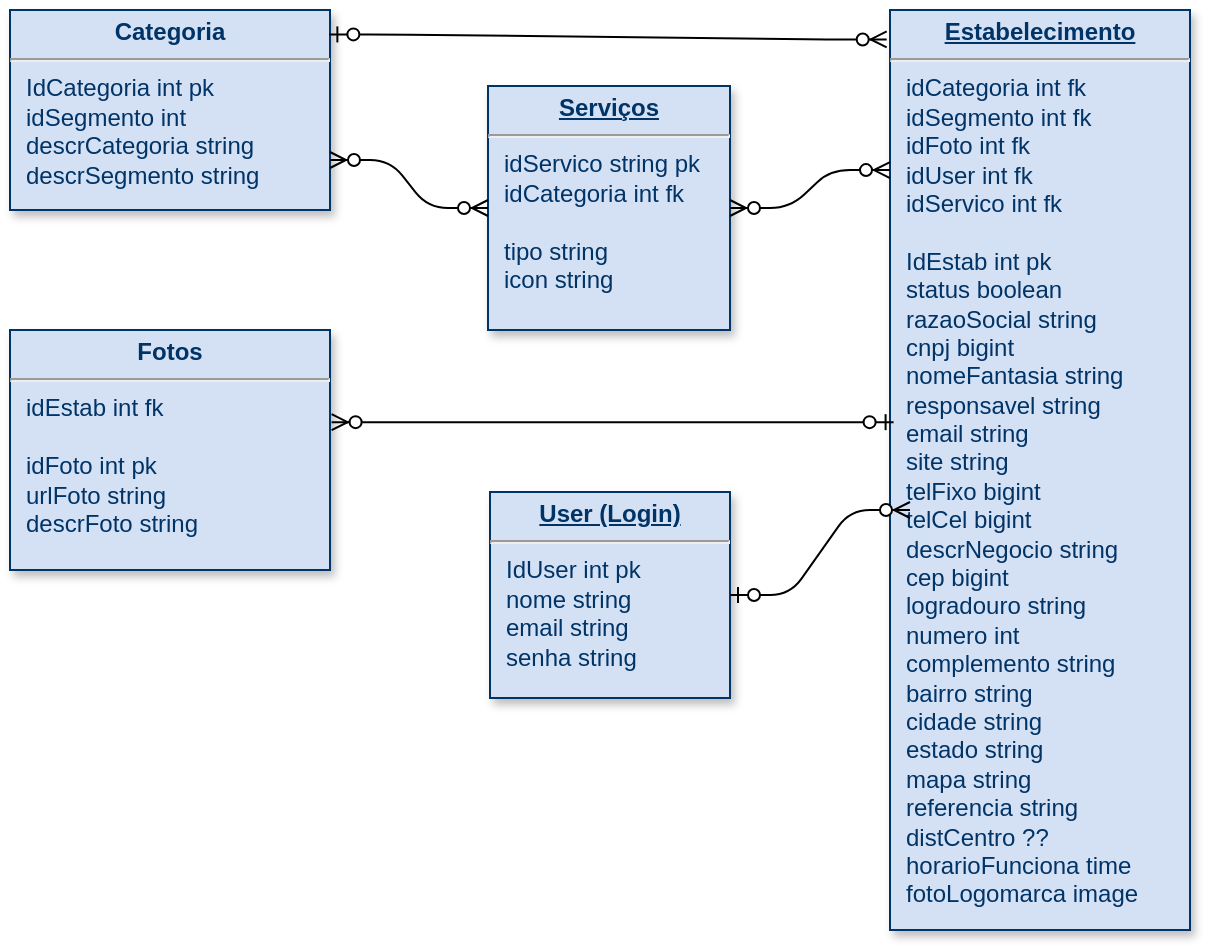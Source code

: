 <mxfile version="14.5.1" type="device"><diagram name="Page-1" id="efa7a0a1-bf9b-a30e-e6df-94a7791c09e9"><mxGraphModel dx="782" dy="501" grid="1" gridSize="10" guides="1" tooltips="1" connect="1" arrows="1" fold="1" page="1" pageScale="1" pageWidth="827" pageHeight="1169" background="#FFFFFF" math="0" shadow="0"><root><mxCell id="0"/><mxCell id="1" parent="0"/><mxCell id="bNmcA5ZRe02V7ZTKNCDa-116" value="&lt;p style=&quot;margin: 4px 0px 0px ; text-align: center ; text-decoration: underline&quot;&gt;&lt;strong&gt;&lt;font style=&quot;font-size: 12px&quot;&gt;Serviços&lt;/font&gt;&lt;/strong&gt;&lt;/p&gt;&lt;hr&gt;&lt;p style=&quot;margin: 0px 0px 0px 8px&quot;&gt;&lt;font style=&quot;font-size: 12px&quot;&gt;idServico string pk&lt;br&gt;&lt;/font&gt;&lt;/p&gt;&lt;p style=&quot;margin: 0px 0px 0px 8px&quot;&gt;&lt;font style=&quot;font-size: 12px&quot;&gt;idCategoria int fk&lt;/font&gt;&lt;/p&gt;&lt;p style=&quot;margin: 0px 0px 0px 8px&quot;&gt;&lt;br&gt;&lt;/p&gt;&lt;p style=&quot;margin: 0px 0px 0px 8px&quot;&gt;&lt;font style=&quot;font-size: 12px&quot;&gt;tipo string&lt;/font&gt;&lt;/p&gt;&lt;p style=&quot;margin: 0px 0px 0px 8px&quot;&gt;&lt;font style=&quot;font-size: 12px&quot;&gt;icon string&lt;/font&gt;&lt;/p&gt;" style="verticalAlign=top;align=left;overflow=fill;fontSize=12;fontFamily=Helvetica;html=1;strokeColor=#003366;shadow=1;fillColor=#D4E1F5;fontColor=#003366" parent="1" vertex="1"><mxGeometry x="279" y="78" width="121" height="122" as="geometry"/></mxCell><mxCell id="20" value="&lt;p style=&quot;margin: 4px 0px 0px ; text-align: center&quot;&gt;&lt;strong&gt;&lt;font style=&quot;font-size: 12px&quot;&gt;Categoria&lt;/font&gt;&lt;/strong&gt;&lt;/p&gt;&lt;hr&gt;&lt;p style=&quot;margin: 0px 0px 0px 8px&quot;&gt;IdCategoria int pk&lt;br&gt;&lt;/p&gt;&lt;p style=&quot;margin: 0px 0px 0px 8px&quot;&gt;&lt;font style=&quot;font-size: 12px&quot;&gt;idSegmento int&lt;br&gt;&lt;/font&gt;&lt;/p&gt;&lt;p style=&quot;margin: 0px 0px 0px 8px&quot;&gt;&lt;font style=&quot;font-size: 12px&quot;&gt;descrCategoria string&lt;/font&gt;&lt;/p&gt;&lt;p style=&quot;margin: 0px 0px 0px 8px&quot;&gt;descrSegmento string&lt;br&gt;&lt;/p&gt;" style="verticalAlign=top;align=left;overflow=fill;fontSize=12;fontFamily=Helvetica;html=1;strokeColor=#003366;shadow=1;fillColor=#D4E1F5;fontColor=#003366" parent="1" vertex="1"><mxGeometry x="40" y="40" width="160" height="100" as="geometry"/></mxCell><mxCell id="bNmcA5ZRe02V7ZTKNCDa-118" value="&lt;p style=&quot;margin: 4px 0px 0px ; text-align: center ; text-decoration: underline&quot;&gt;&lt;strong&gt;&lt;font style=&quot;font-size: 12px&quot;&gt;User (Login)&lt;/font&gt;&lt;/strong&gt;&lt;/p&gt;&lt;hr&gt;&lt;p style=&quot;margin: 0px 0px 0px 8px&quot;&gt;IdUser int pk&lt;/p&gt;&lt;p style=&quot;margin: 0px 0px 0px 8px&quot;&gt;nome string&lt;/p&gt;&lt;p style=&quot;margin: 0px 0px 0px 8px&quot;&gt;email string&lt;/p&gt;&lt;p style=&quot;margin: 0px 0px 0px 8px&quot;&gt;senha string&lt;/p&gt;" style="verticalAlign=top;align=left;overflow=fill;fontSize=12;fontFamily=Helvetica;html=1;strokeColor=#003366;shadow=1;fillColor=#D4E1F5;fontColor=#003366" parent="1" vertex="1"><mxGeometry x="280" y="281" width="120" height="103" as="geometry"/></mxCell><mxCell id="bNmcA5ZRe02V7ZTKNCDa-119" value="&lt;p style=&quot;margin: 4px 0px 0px ; text-align: center ; text-decoration: underline&quot;&gt;&lt;strong&gt;&lt;font style=&quot;font-size: 12px&quot;&gt;Estabelecimento&lt;/font&gt;&lt;/strong&gt;&lt;/p&gt;&lt;hr&gt;&lt;p style=&quot;margin: 0px 0px 0px 8px&quot;&gt;idCategoria int fk&lt;br&gt;&lt;/p&gt;&lt;p style=&quot;margin: 0px 0px 0px 8px&quot;&gt;idSegmento int fk&lt;/p&gt;&lt;p style=&quot;margin: 0px 0px 0px 8px&quot;&gt;idFoto int fk&lt;/p&gt;&lt;p style=&quot;margin: 0px 0px 0px 8px&quot;&gt;idUser int fk&lt;/p&gt;&lt;p style=&quot;margin: 0px 0px 0px 8px&quot;&gt;idServico int fk&lt;/p&gt;&lt;p style=&quot;margin: 0px 0px 0px 8px&quot;&gt;&lt;br&gt;&lt;/p&gt;&lt;p style=&quot;margin: 0px 0px 0px 8px&quot;&gt;IdEstab int pk&lt;br&gt;status boolean&lt;/p&gt;&lt;p style=&quot;margin: 0px 0px 0px 8px&quot;&gt;razaoSocial string&lt;/p&gt;&lt;p style=&quot;margin: 0px 0px 0px 8px&quot;&gt;cnpj bigint&lt;/p&gt;&lt;p style=&quot;margin: 0px 0px 0px 8px&quot;&gt;nomeFantasia string&lt;/p&gt;&lt;p style=&quot;margin: 0px 0px 0px 8px&quot;&gt;responsavel string&lt;/p&gt;&lt;p style=&quot;margin: 0px 0px 0px 8px&quot;&gt;email string&lt;/p&gt;&lt;p style=&quot;margin: 0px 0px 0px 8px&quot;&gt;site string&lt;/p&gt;&lt;p style=&quot;margin: 0px 0px 0px 8px&quot;&gt;telFixo bigint&lt;/p&gt;&lt;p style=&quot;margin: 0px 0px 0px 8px&quot;&gt;telCel bigint&lt;/p&gt;&lt;p style=&quot;margin: 0px 0px 0px 8px&quot;&gt;descrNegocio string&lt;/p&gt;&lt;p style=&quot;margin: 0px 0px 0px 8px&quot;&gt;cep bigint&lt;/p&gt;&lt;p style=&quot;margin: 0px 0px 0px 8px&quot;&gt;logradouro string&lt;/p&gt;&lt;p style=&quot;margin: 0px 0px 0px 8px&quot;&gt;numero int&lt;/p&gt;&lt;p style=&quot;margin: 0px 0px 0px 8px&quot;&gt;complemento string&lt;/p&gt;&lt;p style=&quot;margin: 0px 0px 0px 8px&quot;&gt;bairro string&lt;/p&gt;&lt;p style=&quot;margin: 0px 0px 0px 8px&quot;&gt;cidade string&lt;/p&gt;&lt;p style=&quot;margin: 0px 0px 0px 8px&quot;&gt;estado string&lt;/p&gt;&lt;p style=&quot;margin: 0px 0px 0px 8px&quot;&gt;mapa string&lt;/p&gt;&lt;p style=&quot;margin: 0px 0px 0px 8px&quot;&gt;referencia string&lt;/p&gt;&lt;p style=&quot;margin: 0px 0px 0px 8px&quot;&gt;distCentro ??&lt;/p&gt;&lt;p style=&quot;margin: 0px 0px 0px 8px&quot;&gt;horarioFunciona time&lt;/p&gt;&lt;p style=&quot;margin: 0px 0px 0px 8px&quot;&gt;fotoLogomarca image&lt;/p&gt;&lt;p style=&quot;margin: 0px 0px 0px 8px&quot;&gt;&lt;br&gt;&lt;/p&gt;&lt;p style=&quot;margin: 0px 0px 0px 8px&quot;&gt;&lt;br&gt;&lt;/p&gt;" style="verticalAlign=top;align=left;overflow=fill;fontSize=12;fontFamily=Helvetica;html=1;strokeColor=#003366;shadow=1;fillColor=#D4E1F5;fontColor=#003366" parent="1" vertex="1"><mxGeometry x="480" y="40" width="150" height="460" as="geometry"/></mxCell><mxCell id="s8q2T66h4dRzEORPG6pz-25" value="&lt;p style=&quot;margin: 4px 0px 0px ; text-align: center&quot;&gt;&lt;strong&gt;&lt;font style=&quot;font-size: 12px&quot;&gt;Fotos&lt;/font&gt;&lt;/strong&gt;&lt;/p&gt;&lt;hr&gt;&lt;p style=&quot;margin: 0px 0px 0px 8px&quot;&gt;&lt;font style=&quot;font-size: 12px&quot;&gt;idEstab int fk&lt;/font&gt;&lt;/p&gt;&lt;p style=&quot;margin: 0px 0px 0px 8px&quot;&gt;&lt;font style=&quot;font-size: 12px&quot;&gt;&lt;br&gt;&lt;/font&gt;&lt;/p&gt;&lt;p style=&quot;margin: 0px 0px 0px 8px&quot;&gt;&lt;font style=&quot;font-size: 12px&quot;&gt;idFoto int pk&lt;/font&gt;&lt;/p&gt;&lt;p style=&quot;margin: 0px 0px 0px 8px&quot;&gt;&lt;font style=&quot;font-size: 12px&quot;&gt;urlFoto string&lt;br&gt;&lt;/font&gt;&lt;/p&gt;&lt;p style=&quot;margin: 0px 0px 0px 8px&quot;&gt;&lt;font style=&quot;font-size: 12px&quot;&gt;descrFoto string&lt;/font&gt;&lt;/p&gt;" style="verticalAlign=top;align=left;overflow=fill;fontSize=12;fontFamily=Helvetica;html=1;strokeColor=#003366;shadow=1;fillColor=#D4E1F5;fontColor=#003366" parent="1" vertex="1"><mxGeometry x="40" y="200" width="160" height="120" as="geometry"/></mxCell><mxCell id="s8q2T66h4dRzEORPG6pz-35" value="" style="edgeStyle=entityRelationEdgeStyle;fontSize=12;html=1;endArrow=ERzeroToMany;startArrow=ERzeroToOne;exitX=1;exitY=0.5;exitDx=0;exitDy=0;" parent="1" source="bNmcA5ZRe02V7ZTKNCDa-118" edge="1"><mxGeometry width="100" height="100" relative="1" as="geometry"><mxPoint x="440" y="250" as="sourcePoint"/><mxPoint x="490" y="290" as="targetPoint"/></mxGeometry></mxCell><mxCell id="s8q2T66h4dRzEORPG6pz-36" value="" style="edgeStyle=entityRelationEdgeStyle;fontSize=12;html=1;endArrow=ERzeroToMany;endFill=1;startArrow=ERzeroToMany;exitX=1;exitY=0.5;exitDx=0;exitDy=0;entryX=0;entryY=0.174;entryDx=0;entryDy=0;entryPerimeter=0;" parent="1" source="bNmcA5ZRe02V7ZTKNCDa-116" target="bNmcA5ZRe02V7ZTKNCDa-119" edge="1"><mxGeometry width="100" height="100" relative="1" as="geometry"><mxPoint x="360" y="240" as="sourcePoint"/><mxPoint x="490" y="113" as="targetPoint"/></mxGeometry></mxCell><mxCell id="s8q2T66h4dRzEORPG6pz-38" value="" style="edgeStyle=entityRelationEdgeStyle;fontSize=12;html=1;endArrow=ERzeroToMany;startArrow=ERzeroToOne;entryX=-0.011;entryY=0.032;entryDx=0;entryDy=0;entryPerimeter=0;exitX=0.998;exitY=0.122;exitDx=0;exitDy=0;exitPerimeter=0;" parent="1" source="20" target="bNmcA5ZRe02V7ZTKNCDa-119" edge="1"><mxGeometry width="100" height="100" relative="1" as="geometry"><mxPoint x="220" y="70" as="sourcePoint"/><mxPoint x="470" y="50" as="targetPoint"/></mxGeometry></mxCell><mxCell id="s8q2T66h4dRzEORPG6pz-39" value="" style="edgeStyle=entityRelationEdgeStyle;fontSize=12;html=1;endArrow=ERzeroToMany;startArrow=ERzeroToOne;entryX=1.005;entryY=0.384;entryDx=0;entryDy=0;entryPerimeter=0;exitX=0.012;exitY=0.448;exitDx=0;exitDy=0;exitPerimeter=0;" parent="1" source="bNmcA5ZRe02V7ZTKNCDa-119" target="s8q2T66h4dRzEORPG6pz-25" edge="1"><mxGeometry width="100" height="100" relative="1" as="geometry"><mxPoint x="381" y="250" as="sourcePoint"/><mxPoint x="270" y="160" as="targetPoint"/></mxGeometry></mxCell><mxCell id="s8q2T66h4dRzEORPG6pz-40" value="" style="edgeStyle=entityRelationEdgeStyle;fontSize=12;html=1;endArrow=ERzeroToMany;endFill=1;startArrow=ERzeroToMany;exitX=1;exitY=0.75;exitDx=0;exitDy=0;entryX=0;entryY=0.5;entryDx=0;entryDy=0;" parent="1" source="20" target="bNmcA5ZRe02V7ZTKNCDa-116" edge="1"><mxGeometry width="100" height="100" relative="1" as="geometry"><mxPoint x="260" y="250" as="sourcePoint"/><mxPoint x="277" y="120" as="targetPoint"/></mxGeometry></mxCell></root></mxGraphModel></diagram></mxfile>